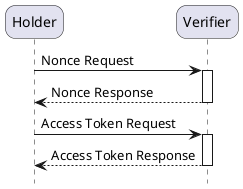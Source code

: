 @startuml GFI-004

skinparam roundcorner 20
skinparam defaultFontName Arial 
hide footbox
autoactivate on

!pragma teoz true

participant  holder as "Holder"
participant  verifier as "Verifier"

holder -> verifier: Nonce Request
verifier --> holder: Nonce Response

holder -> verifier: Access Token Request
verifier --> holder: Access Token Response

@enduml
